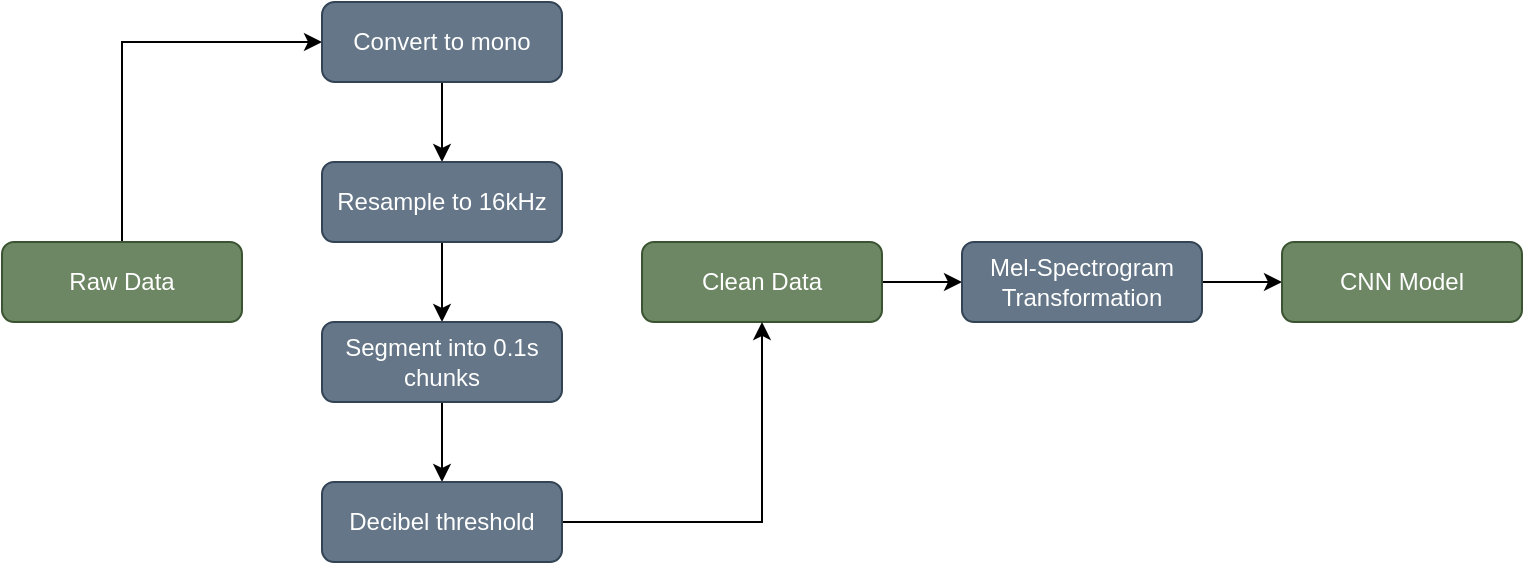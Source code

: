 <mxfile version="24.6.4" type="device">
  <diagram id="C5RBs43oDa-KdzZeNtuy" name="Page-1">
    <mxGraphModel dx="988" dy="527" grid="1" gridSize="10" guides="1" tooltips="1" connect="1" arrows="1" fold="1" page="1" pageScale="1" pageWidth="827" pageHeight="1169" math="0" shadow="0">
      <root>
        <mxCell id="WIyWlLk6GJQsqaUBKTNV-0" />
        <mxCell id="WIyWlLk6GJQsqaUBKTNV-1" parent="WIyWlLk6GJQsqaUBKTNV-0" />
        <mxCell id="qlBq5sOXN8t-DHpLNHqS-12" style="edgeStyle=orthogonalEdgeStyle;rounded=0;orthogonalLoop=1;jettySize=auto;html=1;entryX=0;entryY=0.5;entryDx=0;entryDy=0;exitX=0.5;exitY=0;exitDx=0;exitDy=0;" edge="1" parent="WIyWlLk6GJQsqaUBKTNV-1" source="WIyWlLk6GJQsqaUBKTNV-3" target="WIyWlLk6GJQsqaUBKTNV-11">
          <mxGeometry relative="1" as="geometry">
            <mxPoint x="100" y="130" as="targetPoint" />
          </mxGeometry>
        </mxCell>
        <mxCell id="WIyWlLk6GJQsqaUBKTNV-3" value="Raw Data" style="rounded=1;whiteSpace=wrap;html=1;fontSize=12;glass=0;strokeWidth=1;shadow=0;fillColor=#6d8764;strokeColor=#3A5431;fontColor=#ffffff;" parent="WIyWlLk6GJQsqaUBKTNV-1" vertex="1">
          <mxGeometry x="40" y="240" width="120" height="40" as="geometry" />
        </mxCell>
        <mxCell id="qlBq5sOXN8t-DHpLNHqS-13" value="" style="edgeStyle=orthogonalEdgeStyle;rounded=0;orthogonalLoop=1;jettySize=auto;html=1;" edge="1" parent="WIyWlLk6GJQsqaUBKTNV-1" source="WIyWlLk6GJQsqaUBKTNV-11" target="qlBq5sOXN8t-DHpLNHqS-1">
          <mxGeometry relative="1" as="geometry" />
        </mxCell>
        <mxCell id="WIyWlLk6GJQsqaUBKTNV-11" value="Convert to mono" style="rounded=1;whiteSpace=wrap;html=1;fontSize=12;glass=0;strokeWidth=1;shadow=0;arcSize=16;fillColor=#647687;fontColor=#ffffff;strokeColor=#314354;" parent="WIyWlLk6GJQsqaUBKTNV-1" vertex="1">
          <mxGeometry x="200" y="120" width="120" height="40" as="geometry" />
        </mxCell>
        <mxCell id="qlBq5sOXN8t-DHpLNHqS-4" value="" style="edgeStyle=orthogonalEdgeStyle;rounded=0;orthogonalLoop=1;jettySize=auto;html=1;" edge="1" parent="WIyWlLk6GJQsqaUBKTNV-1" source="qlBq5sOXN8t-DHpLNHqS-1" target="qlBq5sOXN8t-DHpLNHqS-3">
          <mxGeometry relative="1" as="geometry" />
        </mxCell>
        <mxCell id="qlBq5sOXN8t-DHpLNHqS-1" value="Resample to 16kHz" style="rounded=1;whiteSpace=wrap;html=1;fontSize=12;glass=0;strokeWidth=1;shadow=0;fillColor=#647687;fontColor=#ffffff;strokeColor=#314354;" vertex="1" parent="WIyWlLk6GJQsqaUBKTNV-1">
          <mxGeometry x="200" y="200" width="120" height="40" as="geometry" />
        </mxCell>
        <mxCell id="qlBq5sOXN8t-DHpLNHqS-16" value="" style="edgeStyle=orthogonalEdgeStyle;rounded=0;orthogonalLoop=1;jettySize=auto;html=1;" edge="1" parent="WIyWlLk6GJQsqaUBKTNV-1" source="qlBq5sOXN8t-DHpLNHqS-3" target="qlBq5sOXN8t-DHpLNHqS-15">
          <mxGeometry relative="1" as="geometry" />
        </mxCell>
        <mxCell id="qlBq5sOXN8t-DHpLNHqS-3" value="Segment into 0.1s chunks" style="rounded=1;whiteSpace=wrap;html=1;fontSize=12;glass=0;strokeWidth=1;shadow=0;fillColor=#647687;fontColor=#ffffff;strokeColor=#314354;" vertex="1" parent="WIyWlLk6GJQsqaUBKTNV-1">
          <mxGeometry x="200" y="280" width="120" height="40" as="geometry" />
        </mxCell>
        <mxCell id="qlBq5sOXN8t-DHpLNHqS-19" value="" style="edgeStyle=orthogonalEdgeStyle;rounded=0;orthogonalLoop=1;jettySize=auto;html=1;" edge="1" parent="WIyWlLk6GJQsqaUBKTNV-1" source="qlBq5sOXN8t-DHpLNHqS-6" target="qlBq5sOXN8t-DHpLNHqS-18">
          <mxGeometry relative="1" as="geometry" />
        </mxCell>
        <mxCell id="qlBq5sOXN8t-DHpLNHqS-6" value="Clean Data" style="rounded=1;whiteSpace=wrap;html=1;fontSize=12;glass=0;strokeWidth=1;shadow=0;fillColor=#6d8764;strokeColor=#3A5431;fontColor=#ffffff;" vertex="1" parent="WIyWlLk6GJQsqaUBKTNV-1">
          <mxGeometry x="360" y="240" width="120" height="40" as="geometry" />
        </mxCell>
        <mxCell id="qlBq5sOXN8t-DHpLNHqS-17" style="edgeStyle=orthogonalEdgeStyle;rounded=0;orthogonalLoop=1;jettySize=auto;html=1;entryX=0.5;entryY=1;entryDx=0;entryDy=0;" edge="1" parent="WIyWlLk6GJQsqaUBKTNV-1" source="qlBq5sOXN8t-DHpLNHqS-15" target="qlBq5sOXN8t-DHpLNHqS-6">
          <mxGeometry relative="1" as="geometry" />
        </mxCell>
        <mxCell id="qlBq5sOXN8t-DHpLNHqS-15" value="Decibel threshold" style="rounded=1;whiteSpace=wrap;html=1;fontSize=12;glass=0;strokeWidth=1;shadow=0;fillColor=#647687;fontColor=#ffffff;strokeColor=#314354;" vertex="1" parent="WIyWlLk6GJQsqaUBKTNV-1">
          <mxGeometry x="200" y="360" width="120" height="40" as="geometry" />
        </mxCell>
        <mxCell id="qlBq5sOXN8t-DHpLNHqS-21" value="" style="edgeStyle=orthogonalEdgeStyle;rounded=0;orthogonalLoop=1;jettySize=auto;html=1;" edge="1" parent="WIyWlLk6GJQsqaUBKTNV-1" source="qlBq5sOXN8t-DHpLNHqS-18" target="qlBq5sOXN8t-DHpLNHqS-20">
          <mxGeometry relative="1" as="geometry" />
        </mxCell>
        <mxCell id="qlBq5sOXN8t-DHpLNHqS-18" value="Mel-Spectrogram Transformation" style="rounded=1;whiteSpace=wrap;html=1;fontSize=12;glass=0;strokeWidth=1;shadow=0;fillColor=#647687;fontColor=#ffffff;strokeColor=#314354;" vertex="1" parent="WIyWlLk6GJQsqaUBKTNV-1">
          <mxGeometry x="520" y="240" width="120" height="40" as="geometry" />
        </mxCell>
        <mxCell id="qlBq5sOXN8t-DHpLNHqS-20" value="CNN Model" style="rounded=1;whiteSpace=wrap;html=1;fontSize=12;glass=0;strokeWidth=1;shadow=0;fillColor=#6d8764;strokeColor=#3A5431;fontColor=#ffffff;" vertex="1" parent="WIyWlLk6GJQsqaUBKTNV-1">
          <mxGeometry x="680" y="240" width="120" height="40" as="geometry" />
        </mxCell>
      </root>
    </mxGraphModel>
  </diagram>
</mxfile>
